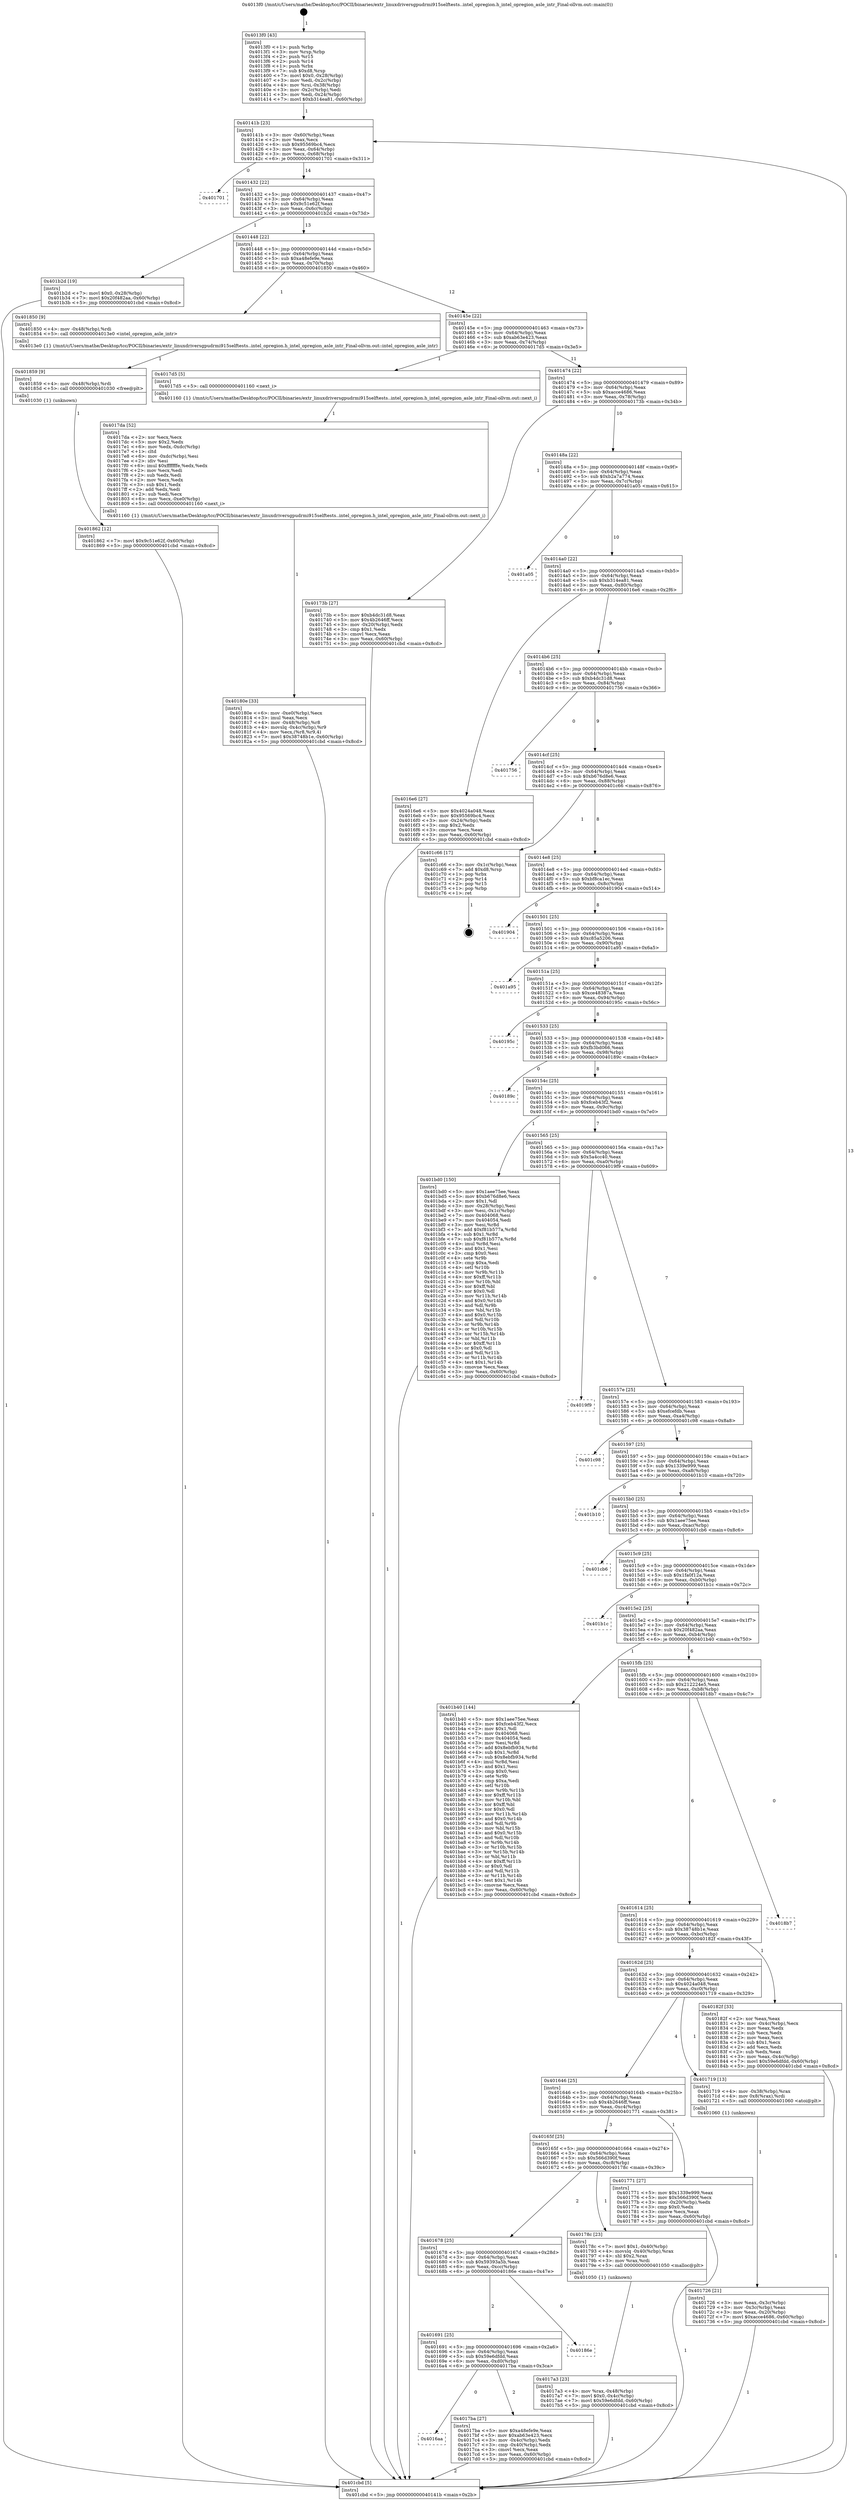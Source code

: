 digraph "0x4013f0" {
  label = "0x4013f0 (/mnt/c/Users/mathe/Desktop/tcc/POCII/binaries/extr_linuxdriversgpudrmi915selftests..intel_opregion.h_intel_opregion_asle_intr_Final-ollvm.out::main(0))"
  labelloc = "t"
  node[shape=record]

  Entry [label="",width=0.3,height=0.3,shape=circle,fillcolor=black,style=filled]
  "0x40141b" [label="{
     0x40141b [23]\l
     | [instrs]\l
     &nbsp;&nbsp;0x40141b \<+3\>: mov -0x60(%rbp),%eax\l
     &nbsp;&nbsp;0x40141e \<+2\>: mov %eax,%ecx\l
     &nbsp;&nbsp;0x401420 \<+6\>: sub $0x95569bc4,%ecx\l
     &nbsp;&nbsp;0x401426 \<+3\>: mov %eax,-0x64(%rbp)\l
     &nbsp;&nbsp;0x401429 \<+3\>: mov %ecx,-0x68(%rbp)\l
     &nbsp;&nbsp;0x40142c \<+6\>: je 0000000000401701 \<main+0x311\>\l
  }"]
  "0x401701" [label="{
     0x401701\l
  }", style=dashed]
  "0x401432" [label="{
     0x401432 [22]\l
     | [instrs]\l
     &nbsp;&nbsp;0x401432 \<+5\>: jmp 0000000000401437 \<main+0x47\>\l
     &nbsp;&nbsp;0x401437 \<+3\>: mov -0x64(%rbp),%eax\l
     &nbsp;&nbsp;0x40143a \<+5\>: sub $0x9c51e62f,%eax\l
     &nbsp;&nbsp;0x40143f \<+3\>: mov %eax,-0x6c(%rbp)\l
     &nbsp;&nbsp;0x401442 \<+6\>: je 0000000000401b2d \<main+0x73d\>\l
  }"]
  Exit [label="",width=0.3,height=0.3,shape=circle,fillcolor=black,style=filled,peripheries=2]
  "0x401b2d" [label="{
     0x401b2d [19]\l
     | [instrs]\l
     &nbsp;&nbsp;0x401b2d \<+7\>: movl $0x0,-0x28(%rbp)\l
     &nbsp;&nbsp;0x401b34 \<+7\>: movl $0x20f482aa,-0x60(%rbp)\l
     &nbsp;&nbsp;0x401b3b \<+5\>: jmp 0000000000401cbd \<main+0x8cd\>\l
  }"]
  "0x401448" [label="{
     0x401448 [22]\l
     | [instrs]\l
     &nbsp;&nbsp;0x401448 \<+5\>: jmp 000000000040144d \<main+0x5d\>\l
     &nbsp;&nbsp;0x40144d \<+3\>: mov -0x64(%rbp),%eax\l
     &nbsp;&nbsp;0x401450 \<+5\>: sub $0xa48efe9e,%eax\l
     &nbsp;&nbsp;0x401455 \<+3\>: mov %eax,-0x70(%rbp)\l
     &nbsp;&nbsp;0x401458 \<+6\>: je 0000000000401850 \<main+0x460\>\l
  }"]
  "0x401862" [label="{
     0x401862 [12]\l
     | [instrs]\l
     &nbsp;&nbsp;0x401862 \<+7\>: movl $0x9c51e62f,-0x60(%rbp)\l
     &nbsp;&nbsp;0x401869 \<+5\>: jmp 0000000000401cbd \<main+0x8cd\>\l
  }"]
  "0x401850" [label="{
     0x401850 [9]\l
     | [instrs]\l
     &nbsp;&nbsp;0x401850 \<+4\>: mov -0x48(%rbp),%rdi\l
     &nbsp;&nbsp;0x401854 \<+5\>: call 00000000004013e0 \<intel_opregion_asle_intr\>\l
     | [calls]\l
     &nbsp;&nbsp;0x4013e0 \{1\} (/mnt/c/Users/mathe/Desktop/tcc/POCII/binaries/extr_linuxdriversgpudrmi915selftests..intel_opregion.h_intel_opregion_asle_intr_Final-ollvm.out::intel_opregion_asle_intr)\l
  }"]
  "0x40145e" [label="{
     0x40145e [22]\l
     | [instrs]\l
     &nbsp;&nbsp;0x40145e \<+5\>: jmp 0000000000401463 \<main+0x73\>\l
     &nbsp;&nbsp;0x401463 \<+3\>: mov -0x64(%rbp),%eax\l
     &nbsp;&nbsp;0x401466 \<+5\>: sub $0xab63e423,%eax\l
     &nbsp;&nbsp;0x40146b \<+3\>: mov %eax,-0x74(%rbp)\l
     &nbsp;&nbsp;0x40146e \<+6\>: je 00000000004017d5 \<main+0x3e5\>\l
  }"]
  "0x401859" [label="{
     0x401859 [9]\l
     | [instrs]\l
     &nbsp;&nbsp;0x401859 \<+4\>: mov -0x48(%rbp),%rdi\l
     &nbsp;&nbsp;0x40185d \<+5\>: call 0000000000401030 \<free@plt\>\l
     | [calls]\l
     &nbsp;&nbsp;0x401030 \{1\} (unknown)\l
  }"]
  "0x4017d5" [label="{
     0x4017d5 [5]\l
     | [instrs]\l
     &nbsp;&nbsp;0x4017d5 \<+5\>: call 0000000000401160 \<next_i\>\l
     | [calls]\l
     &nbsp;&nbsp;0x401160 \{1\} (/mnt/c/Users/mathe/Desktop/tcc/POCII/binaries/extr_linuxdriversgpudrmi915selftests..intel_opregion.h_intel_opregion_asle_intr_Final-ollvm.out::next_i)\l
  }"]
  "0x401474" [label="{
     0x401474 [22]\l
     | [instrs]\l
     &nbsp;&nbsp;0x401474 \<+5\>: jmp 0000000000401479 \<main+0x89\>\l
     &nbsp;&nbsp;0x401479 \<+3\>: mov -0x64(%rbp),%eax\l
     &nbsp;&nbsp;0x40147c \<+5\>: sub $0xacce4686,%eax\l
     &nbsp;&nbsp;0x401481 \<+3\>: mov %eax,-0x78(%rbp)\l
     &nbsp;&nbsp;0x401484 \<+6\>: je 000000000040173b \<main+0x34b\>\l
  }"]
  "0x40180e" [label="{
     0x40180e [33]\l
     | [instrs]\l
     &nbsp;&nbsp;0x40180e \<+6\>: mov -0xe0(%rbp),%ecx\l
     &nbsp;&nbsp;0x401814 \<+3\>: imul %eax,%ecx\l
     &nbsp;&nbsp;0x401817 \<+4\>: mov -0x48(%rbp),%r8\l
     &nbsp;&nbsp;0x40181b \<+4\>: movslq -0x4c(%rbp),%r9\l
     &nbsp;&nbsp;0x40181f \<+4\>: mov %ecx,(%r8,%r9,4)\l
     &nbsp;&nbsp;0x401823 \<+7\>: movl $0x38748b1e,-0x60(%rbp)\l
     &nbsp;&nbsp;0x40182a \<+5\>: jmp 0000000000401cbd \<main+0x8cd\>\l
  }"]
  "0x40173b" [label="{
     0x40173b [27]\l
     | [instrs]\l
     &nbsp;&nbsp;0x40173b \<+5\>: mov $0xb4dc31d8,%eax\l
     &nbsp;&nbsp;0x401740 \<+5\>: mov $0x4b2646ff,%ecx\l
     &nbsp;&nbsp;0x401745 \<+3\>: mov -0x20(%rbp),%edx\l
     &nbsp;&nbsp;0x401748 \<+3\>: cmp $0x1,%edx\l
     &nbsp;&nbsp;0x40174b \<+3\>: cmovl %ecx,%eax\l
     &nbsp;&nbsp;0x40174e \<+3\>: mov %eax,-0x60(%rbp)\l
     &nbsp;&nbsp;0x401751 \<+5\>: jmp 0000000000401cbd \<main+0x8cd\>\l
  }"]
  "0x40148a" [label="{
     0x40148a [22]\l
     | [instrs]\l
     &nbsp;&nbsp;0x40148a \<+5\>: jmp 000000000040148f \<main+0x9f\>\l
     &nbsp;&nbsp;0x40148f \<+3\>: mov -0x64(%rbp),%eax\l
     &nbsp;&nbsp;0x401492 \<+5\>: sub $0xb2a7a774,%eax\l
     &nbsp;&nbsp;0x401497 \<+3\>: mov %eax,-0x7c(%rbp)\l
     &nbsp;&nbsp;0x40149a \<+6\>: je 0000000000401a05 \<main+0x615\>\l
  }"]
  "0x4017da" [label="{
     0x4017da [52]\l
     | [instrs]\l
     &nbsp;&nbsp;0x4017da \<+2\>: xor %ecx,%ecx\l
     &nbsp;&nbsp;0x4017dc \<+5\>: mov $0x2,%edx\l
     &nbsp;&nbsp;0x4017e1 \<+6\>: mov %edx,-0xdc(%rbp)\l
     &nbsp;&nbsp;0x4017e7 \<+1\>: cltd\l
     &nbsp;&nbsp;0x4017e8 \<+6\>: mov -0xdc(%rbp),%esi\l
     &nbsp;&nbsp;0x4017ee \<+2\>: idiv %esi\l
     &nbsp;&nbsp;0x4017f0 \<+6\>: imul $0xfffffffe,%edx,%edx\l
     &nbsp;&nbsp;0x4017f6 \<+2\>: mov %ecx,%edi\l
     &nbsp;&nbsp;0x4017f8 \<+2\>: sub %edx,%edi\l
     &nbsp;&nbsp;0x4017fa \<+2\>: mov %ecx,%edx\l
     &nbsp;&nbsp;0x4017fc \<+3\>: sub $0x1,%edx\l
     &nbsp;&nbsp;0x4017ff \<+2\>: add %edx,%edi\l
     &nbsp;&nbsp;0x401801 \<+2\>: sub %edi,%ecx\l
     &nbsp;&nbsp;0x401803 \<+6\>: mov %ecx,-0xe0(%rbp)\l
     &nbsp;&nbsp;0x401809 \<+5\>: call 0000000000401160 \<next_i\>\l
     | [calls]\l
     &nbsp;&nbsp;0x401160 \{1\} (/mnt/c/Users/mathe/Desktop/tcc/POCII/binaries/extr_linuxdriversgpudrmi915selftests..intel_opregion.h_intel_opregion_asle_intr_Final-ollvm.out::next_i)\l
  }"]
  "0x401a05" [label="{
     0x401a05\l
  }", style=dashed]
  "0x4014a0" [label="{
     0x4014a0 [22]\l
     | [instrs]\l
     &nbsp;&nbsp;0x4014a0 \<+5\>: jmp 00000000004014a5 \<main+0xb5\>\l
     &nbsp;&nbsp;0x4014a5 \<+3\>: mov -0x64(%rbp),%eax\l
     &nbsp;&nbsp;0x4014a8 \<+5\>: sub $0xb314ea81,%eax\l
     &nbsp;&nbsp;0x4014ad \<+3\>: mov %eax,-0x80(%rbp)\l
     &nbsp;&nbsp;0x4014b0 \<+6\>: je 00000000004016e6 \<main+0x2f6\>\l
  }"]
  "0x4016aa" [label="{
     0x4016aa\l
  }", style=dashed]
  "0x4016e6" [label="{
     0x4016e6 [27]\l
     | [instrs]\l
     &nbsp;&nbsp;0x4016e6 \<+5\>: mov $0x4024a048,%eax\l
     &nbsp;&nbsp;0x4016eb \<+5\>: mov $0x95569bc4,%ecx\l
     &nbsp;&nbsp;0x4016f0 \<+3\>: mov -0x24(%rbp),%edx\l
     &nbsp;&nbsp;0x4016f3 \<+3\>: cmp $0x2,%edx\l
     &nbsp;&nbsp;0x4016f6 \<+3\>: cmovne %ecx,%eax\l
     &nbsp;&nbsp;0x4016f9 \<+3\>: mov %eax,-0x60(%rbp)\l
     &nbsp;&nbsp;0x4016fc \<+5\>: jmp 0000000000401cbd \<main+0x8cd\>\l
  }"]
  "0x4014b6" [label="{
     0x4014b6 [25]\l
     | [instrs]\l
     &nbsp;&nbsp;0x4014b6 \<+5\>: jmp 00000000004014bb \<main+0xcb\>\l
     &nbsp;&nbsp;0x4014bb \<+3\>: mov -0x64(%rbp),%eax\l
     &nbsp;&nbsp;0x4014be \<+5\>: sub $0xb4dc31d8,%eax\l
     &nbsp;&nbsp;0x4014c3 \<+6\>: mov %eax,-0x84(%rbp)\l
     &nbsp;&nbsp;0x4014c9 \<+6\>: je 0000000000401756 \<main+0x366\>\l
  }"]
  "0x401cbd" [label="{
     0x401cbd [5]\l
     | [instrs]\l
     &nbsp;&nbsp;0x401cbd \<+5\>: jmp 000000000040141b \<main+0x2b\>\l
  }"]
  "0x4013f0" [label="{
     0x4013f0 [43]\l
     | [instrs]\l
     &nbsp;&nbsp;0x4013f0 \<+1\>: push %rbp\l
     &nbsp;&nbsp;0x4013f1 \<+3\>: mov %rsp,%rbp\l
     &nbsp;&nbsp;0x4013f4 \<+2\>: push %r15\l
     &nbsp;&nbsp;0x4013f6 \<+2\>: push %r14\l
     &nbsp;&nbsp;0x4013f8 \<+1\>: push %rbx\l
     &nbsp;&nbsp;0x4013f9 \<+7\>: sub $0xd8,%rsp\l
     &nbsp;&nbsp;0x401400 \<+7\>: movl $0x0,-0x28(%rbp)\l
     &nbsp;&nbsp;0x401407 \<+3\>: mov %edi,-0x2c(%rbp)\l
     &nbsp;&nbsp;0x40140a \<+4\>: mov %rsi,-0x38(%rbp)\l
     &nbsp;&nbsp;0x40140e \<+3\>: mov -0x2c(%rbp),%edi\l
     &nbsp;&nbsp;0x401411 \<+3\>: mov %edi,-0x24(%rbp)\l
     &nbsp;&nbsp;0x401414 \<+7\>: movl $0xb314ea81,-0x60(%rbp)\l
  }"]
  "0x4017ba" [label="{
     0x4017ba [27]\l
     | [instrs]\l
     &nbsp;&nbsp;0x4017ba \<+5\>: mov $0xa48efe9e,%eax\l
     &nbsp;&nbsp;0x4017bf \<+5\>: mov $0xab63e423,%ecx\l
     &nbsp;&nbsp;0x4017c4 \<+3\>: mov -0x4c(%rbp),%edx\l
     &nbsp;&nbsp;0x4017c7 \<+3\>: cmp -0x40(%rbp),%edx\l
     &nbsp;&nbsp;0x4017ca \<+3\>: cmovl %ecx,%eax\l
     &nbsp;&nbsp;0x4017cd \<+3\>: mov %eax,-0x60(%rbp)\l
     &nbsp;&nbsp;0x4017d0 \<+5\>: jmp 0000000000401cbd \<main+0x8cd\>\l
  }"]
  "0x401756" [label="{
     0x401756\l
  }", style=dashed]
  "0x4014cf" [label="{
     0x4014cf [25]\l
     | [instrs]\l
     &nbsp;&nbsp;0x4014cf \<+5\>: jmp 00000000004014d4 \<main+0xe4\>\l
     &nbsp;&nbsp;0x4014d4 \<+3\>: mov -0x64(%rbp),%eax\l
     &nbsp;&nbsp;0x4014d7 \<+5\>: sub $0xb676d8e6,%eax\l
     &nbsp;&nbsp;0x4014dc \<+6\>: mov %eax,-0x88(%rbp)\l
     &nbsp;&nbsp;0x4014e2 \<+6\>: je 0000000000401c66 \<main+0x876\>\l
  }"]
  "0x401691" [label="{
     0x401691 [25]\l
     | [instrs]\l
     &nbsp;&nbsp;0x401691 \<+5\>: jmp 0000000000401696 \<main+0x2a6\>\l
     &nbsp;&nbsp;0x401696 \<+3\>: mov -0x64(%rbp),%eax\l
     &nbsp;&nbsp;0x401699 \<+5\>: sub $0x59e6dfdd,%eax\l
     &nbsp;&nbsp;0x40169e \<+6\>: mov %eax,-0xd0(%rbp)\l
     &nbsp;&nbsp;0x4016a4 \<+6\>: je 00000000004017ba \<main+0x3ca\>\l
  }"]
  "0x401c66" [label="{
     0x401c66 [17]\l
     | [instrs]\l
     &nbsp;&nbsp;0x401c66 \<+3\>: mov -0x1c(%rbp),%eax\l
     &nbsp;&nbsp;0x401c69 \<+7\>: add $0xd8,%rsp\l
     &nbsp;&nbsp;0x401c70 \<+1\>: pop %rbx\l
     &nbsp;&nbsp;0x401c71 \<+2\>: pop %r14\l
     &nbsp;&nbsp;0x401c73 \<+2\>: pop %r15\l
     &nbsp;&nbsp;0x401c75 \<+1\>: pop %rbp\l
     &nbsp;&nbsp;0x401c76 \<+1\>: ret\l
  }"]
  "0x4014e8" [label="{
     0x4014e8 [25]\l
     | [instrs]\l
     &nbsp;&nbsp;0x4014e8 \<+5\>: jmp 00000000004014ed \<main+0xfd\>\l
     &nbsp;&nbsp;0x4014ed \<+3\>: mov -0x64(%rbp),%eax\l
     &nbsp;&nbsp;0x4014f0 \<+5\>: sub $0xbf8ca1ec,%eax\l
     &nbsp;&nbsp;0x4014f5 \<+6\>: mov %eax,-0x8c(%rbp)\l
     &nbsp;&nbsp;0x4014fb \<+6\>: je 0000000000401904 \<main+0x514\>\l
  }"]
  "0x40186e" [label="{
     0x40186e\l
  }", style=dashed]
  "0x401904" [label="{
     0x401904\l
  }", style=dashed]
  "0x401501" [label="{
     0x401501 [25]\l
     | [instrs]\l
     &nbsp;&nbsp;0x401501 \<+5\>: jmp 0000000000401506 \<main+0x116\>\l
     &nbsp;&nbsp;0x401506 \<+3\>: mov -0x64(%rbp),%eax\l
     &nbsp;&nbsp;0x401509 \<+5\>: sub $0xc85a5206,%eax\l
     &nbsp;&nbsp;0x40150e \<+6\>: mov %eax,-0x90(%rbp)\l
     &nbsp;&nbsp;0x401514 \<+6\>: je 0000000000401a95 \<main+0x6a5\>\l
  }"]
  "0x4017a3" [label="{
     0x4017a3 [23]\l
     | [instrs]\l
     &nbsp;&nbsp;0x4017a3 \<+4\>: mov %rax,-0x48(%rbp)\l
     &nbsp;&nbsp;0x4017a7 \<+7\>: movl $0x0,-0x4c(%rbp)\l
     &nbsp;&nbsp;0x4017ae \<+7\>: movl $0x59e6dfdd,-0x60(%rbp)\l
     &nbsp;&nbsp;0x4017b5 \<+5\>: jmp 0000000000401cbd \<main+0x8cd\>\l
  }"]
  "0x401a95" [label="{
     0x401a95\l
  }", style=dashed]
  "0x40151a" [label="{
     0x40151a [25]\l
     | [instrs]\l
     &nbsp;&nbsp;0x40151a \<+5\>: jmp 000000000040151f \<main+0x12f\>\l
     &nbsp;&nbsp;0x40151f \<+3\>: mov -0x64(%rbp),%eax\l
     &nbsp;&nbsp;0x401522 \<+5\>: sub $0xce48387a,%eax\l
     &nbsp;&nbsp;0x401527 \<+6\>: mov %eax,-0x94(%rbp)\l
     &nbsp;&nbsp;0x40152d \<+6\>: je 000000000040195c \<main+0x56c\>\l
  }"]
  "0x401678" [label="{
     0x401678 [25]\l
     | [instrs]\l
     &nbsp;&nbsp;0x401678 \<+5\>: jmp 000000000040167d \<main+0x28d\>\l
     &nbsp;&nbsp;0x40167d \<+3\>: mov -0x64(%rbp),%eax\l
     &nbsp;&nbsp;0x401680 \<+5\>: sub $0x59393a5b,%eax\l
     &nbsp;&nbsp;0x401685 \<+6\>: mov %eax,-0xcc(%rbp)\l
     &nbsp;&nbsp;0x40168b \<+6\>: je 000000000040186e \<main+0x47e\>\l
  }"]
  "0x40195c" [label="{
     0x40195c\l
  }", style=dashed]
  "0x401533" [label="{
     0x401533 [25]\l
     | [instrs]\l
     &nbsp;&nbsp;0x401533 \<+5\>: jmp 0000000000401538 \<main+0x148\>\l
     &nbsp;&nbsp;0x401538 \<+3\>: mov -0x64(%rbp),%eax\l
     &nbsp;&nbsp;0x40153b \<+5\>: sub $0xfb3bd066,%eax\l
     &nbsp;&nbsp;0x401540 \<+6\>: mov %eax,-0x98(%rbp)\l
     &nbsp;&nbsp;0x401546 \<+6\>: je 000000000040189c \<main+0x4ac\>\l
  }"]
  "0x40178c" [label="{
     0x40178c [23]\l
     | [instrs]\l
     &nbsp;&nbsp;0x40178c \<+7\>: movl $0x1,-0x40(%rbp)\l
     &nbsp;&nbsp;0x401793 \<+4\>: movslq -0x40(%rbp),%rax\l
     &nbsp;&nbsp;0x401797 \<+4\>: shl $0x2,%rax\l
     &nbsp;&nbsp;0x40179b \<+3\>: mov %rax,%rdi\l
     &nbsp;&nbsp;0x40179e \<+5\>: call 0000000000401050 \<malloc@plt\>\l
     | [calls]\l
     &nbsp;&nbsp;0x401050 \{1\} (unknown)\l
  }"]
  "0x40189c" [label="{
     0x40189c\l
  }", style=dashed]
  "0x40154c" [label="{
     0x40154c [25]\l
     | [instrs]\l
     &nbsp;&nbsp;0x40154c \<+5\>: jmp 0000000000401551 \<main+0x161\>\l
     &nbsp;&nbsp;0x401551 \<+3\>: mov -0x64(%rbp),%eax\l
     &nbsp;&nbsp;0x401554 \<+5\>: sub $0xfceb43f2,%eax\l
     &nbsp;&nbsp;0x401559 \<+6\>: mov %eax,-0x9c(%rbp)\l
     &nbsp;&nbsp;0x40155f \<+6\>: je 0000000000401bd0 \<main+0x7e0\>\l
  }"]
  "0x40165f" [label="{
     0x40165f [25]\l
     | [instrs]\l
     &nbsp;&nbsp;0x40165f \<+5\>: jmp 0000000000401664 \<main+0x274\>\l
     &nbsp;&nbsp;0x401664 \<+3\>: mov -0x64(%rbp),%eax\l
     &nbsp;&nbsp;0x401667 \<+5\>: sub $0x566d390f,%eax\l
     &nbsp;&nbsp;0x40166c \<+6\>: mov %eax,-0xc8(%rbp)\l
     &nbsp;&nbsp;0x401672 \<+6\>: je 000000000040178c \<main+0x39c\>\l
  }"]
  "0x401bd0" [label="{
     0x401bd0 [150]\l
     | [instrs]\l
     &nbsp;&nbsp;0x401bd0 \<+5\>: mov $0x1aee75ee,%eax\l
     &nbsp;&nbsp;0x401bd5 \<+5\>: mov $0xb676d8e6,%ecx\l
     &nbsp;&nbsp;0x401bda \<+2\>: mov $0x1,%dl\l
     &nbsp;&nbsp;0x401bdc \<+3\>: mov -0x28(%rbp),%esi\l
     &nbsp;&nbsp;0x401bdf \<+3\>: mov %esi,-0x1c(%rbp)\l
     &nbsp;&nbsp;0x401be2 \<+7\>: mov 0x404068,%esi\l
     &nbsp;&nbsp;0x401be9 \<+7\>: mov 0x404054,%edi\l
     &nbsp;&nbsp;0x401bf0 \<+3\>: mov %esi,%r8d\l
     &nbsp;&nbsp;0x401bf3 \<+7\>: add $0xf81b577a,%r8d\l
     &nbsp;&nbsp;0x401bfa \<+4\>: sub $0x1,%r8d\l
     &nbsp;&nbsp;0x401bfe \<+7\>: sub $0xf81b577a,%r8d\l
     &nbsp;&nbsp;0x401c05 \<+4\>: imul %r8d,%esi\l
     &nbsp;&nbsp;0x401c09 \<+3\>: and $0x1,%esi\l
     &nbsp;&nbsp;0x401c0c \<+3\>: cmp $0x0,%esi\l
     &nbsp;&nbsp;0x401c0f \<+4\>: sete %r9b\l
     &nbsp;&nbsp;0x401c13 \<+3\>: cmp $0xa,%edi\l
     &nbsp;&nbsp;0x401c16 \<+4\>: setl %r10b\l
     &nbsp;&nbsp;0x401c1a \<+3\>: mov %r9b,%r11b\l
     &nbsp;&nbsp;0x401c1d \<+4\>: xor $0xff,%r11b\l
     &nbsp;&nbsp;0x401c21 \<+3\>: mov %r10b,%bl\l
     &nbsp;&nbsp;0x401c24 \<+3\>: xor $0xff,%bl\l
     &nbsp;&nbsp;0x401c27 \<+3\>: xor $0x0,%dl\l
     &nbsp;&nbsp;0x401c2a \<+3\>: mov %r11b,%r14b\l
     &nbsp;&nbsp;0x401c2d \<+4\>: and $0x0,%r14b\l
     &nbsp;&nbsp;0x401c31 \<+3\>: and %dl,%r9b\l
     &nbsp;&nbsp;0x401c34 \<+3\>: mov %bl,%r15b\l
     &nbsp;&nbsp;0x401c37 \<+4\>: and $0x0,%r15b\l
     &nbsp;&nbsp;0x401c3b \<+3\>: and %dl,%r10b\l
     &nbsp;&nbsp;0x401c3e \<+3\>: or %r9b,%r14b\l
     &nbsp;&nbsp;0x401c41 \<+3\>: or %r10b,%r15b\l
     &nbsp;&nbsp;0x401c44 \<+3\>: xor %r15b,%r14b\l
     &nbsp;&nbsp;0x401c47 \<+3\>: or %bl,%r11b\l
     &nbsp;&nbsp;0x401c4a \<+4\>: xor $0xff,%r11b\l
     &nbsp;&nbsp;0x401c4e \<+3\>: or $0x0,%dl\l
     &nbsp;&nbsp;0x401c51 \<+3\>: and %dl,%r11b\l
     &nbsp;&nbsp;0x401c54 \<+3\>: or %r11b,%r14b\l
     &nbsp;&nbsp;0x401c57 \<+4\>: test $0x1,%r14b\l
     &nbsp;&nbsp;0x401c5b \<+3\>: cmovne %ecx,%eax\l
     &nbsp;&nbsp;0x401c5e \<+3\>: mov %eax,-0x60(%rbp)\l
     &nbsp;&nbsp;0x401c61 \<+5\>: jmp 0000000000401cbd \<main+0x8cd\>\l
  }"]
  "0x401565" [label="{
     0x401565 [25]\l
     | [instrs]\l
     &nbsp;&nbsp;0x401565 \<+5\>: jmp 000000000040156a \<main+0x17a\>\l
     &nbsp;&nbsp;0x40156a \<+3\>: mov -0x64(%rbp),%eax\l
     &nbsp;&nbsp;0x40156d \<+5\>: sub $0x5a4cc40,%eax\l
     &nbsp;&nbsp;0x401572 \<+6\>: mov %eax,-0xa0(%rbp)\l
     &nbsp;&nbsp;0x401578 \<+6\>: je 00000000004019f9 \<main+0x609\>\l
  }"]
  "0x401771" [label="{
     0x401771 [27]\l
     | [instrs]\l
     &nbsp;&nbsp;0x401771 \<+5\>: mov $0x1339e999,%eax\l
     &nbsp;&nbsp;0x401776 \<+5\>: mov $0x566d390f,%ecx\l
     &nbsp;&nbsp;0x40177b \<+3\>: mov -0x20(%rbp),%edx\l
     &nbsp;&nbsp;0x40177e \<+3\>: cmp $0x0,%edx\l
     &nbsp;&nbsp;0x401781 \<+3\>: cmove %ecx,%eax\l
     &nbsp;&nbsp;0x401784 \<+3\>: mov %eax,-0x60(%rbp)\l
     &nbsp;&nbsp;0x401787 \<+5\>: jmp 0000000000401cbd \<main+0x8cd\>\l
  }"]
  "0x4019f9" [label="{
     0x4019f9\l
  }", style=dashed]
  "0x40157e" [label="{
     0x40157e [25]\l
     | [instrs]\l
     &nbsp;&nbsp;0x40157e \<+5\>: jmp 0000000000401583 \<main+0x193\>\l
     &nbsp;&nbsp;0x401583 \<+3\>: mov -0x64(%rbp),%eax\l
     &nbsp;&nbsp;0x401586 \<+5\>: sub $0xefcefdb,%eax\l
     &nbsp;&nbsp;0x40158b \<+6\>: mov %eax,-0xa4(%rbp)\l
     &nbsp;&nbsp;0x401591 \<+6\>: je 0000000000401c98 \<main+0x8a8\>\l
  }"]
  "0x401726" [label="{
     0x401726 [21]\l
     | [instrs]\l
     &nbsp;&nbsp;0x401726 \<+3\>: mov %eax,-0x3c(%rbp)\l
     &nbsp;&nbsp;0x401729 \<+3\>: mov -0x3c(%rbp),%eax\l
     &nbsp;&nbsp;0x40172c \<+3\>: mov %eax,-0x20(%rbp)\l
     &nbsp;&nbsp;0x40172f \<+7\>: movl $0xacce4686,-0x60(%rbp)\l
     &nbsp;&nbsp;0x401736 \<+5\>: jmp 0000000000401cbd \<main+0x8cd\>\l
  }"]
  "0x401c98" [label="{
     0x401c98\l
  }", style=dashed]
  "0x401597" [label="{
     0x401597 [25]\l
     | [instrs]\l
     &nbsp;&nbsp;0x401597 \<+5\>: jmp 000000000040159c \<main+0x1ac\>\l
     &nbsp;&nbsp;0x40159c \<+3\>: mov -0x64(%rbp),%eax\l
     &nbsp;&nbsp;0x40159f \<+5\>: sub $0x1339e999,%eax\l
     &nbsp;&nbsp;0x4015a4 \<+6\>: mov %eax,-0xa8(%rbp)\l
     &nbsp;&nbsp;0x4015aa \<+6\>: je 0000000000401b10 \<main+0x720\>\l
  }"]
  "0x401646" [label="{
     0x401646 [25]\l
     | [instrs]\l
     &nbsp;&nbsp;0x401646 \<+5\>: jmp 000000000040164b \<main+0x25b\>\l
     &nbsp;&nbsp;0x40164b \<+3\>: mov -0x64(%rbp),%eax\l
     &nbsp;&nbsp;0x40164e \<+5\>: sub $0x4b2646ff,%eax\l
     &nbsp;&nbsp;0x401653 \<+6\>: mov %eax,-0xc4(%rbp)\l
     &nbsp;&nbsp;0x401659 \<+6\>: je 0000000000401771 \<main+0x381\>\l
  }"]
  "0x401b10" [label="{
     0x401b10\l
  }", style=dashed]
  "0x4015b0" [label="{
     0x4015b0 [25]\l
     | [instrs]\l
     &nbsp;&nbsp;0x4015b0 \<+5\>: jmp 00000000004015b5 \<main+0x1c5\>\l
     &nbsp;&nbsp;0x4015b5 \<+3\>: mov -0x64(%rbp),%eax\l
     &nbsp;&nbsp;0x4015b8 \<+5\>: sub $0x1aee75ee,%eax\l
     &nbsp;&nbsp;0x4015bd \<+6\>: mov %eax,-0xac(%rbp)\l
     &nbsp;&nbsp;0x4015c3 \<+6\>: je 0000000000401cb6 \<main+0x8c6\>\l
  }"]
  "0x401719" [label="{
     0x401719 [13]\l
     | [instrs]\l
     &nbsp;&nbsp;0x401719 \<+4\>: mov -0x38(%rbp),%rax\l
     &nbsp;&nbsp;0x40171d \<+4\>: mov 0x8(%rax),%rdi\l
     &nbsp;&nbsp;0x401721 \<+5\>: call 0000000000401060 \<atoi@plt\>\l
     | [calls]\l
     &nbsp;&nbsp;0x401060 \{1\} (unknown)\l
  }"]
  "0x401cb6" [label="{
     0x401cb6\l
  }", style=dashed]
  "0x4015c9" [label="{
     0x4015c9 [25]\l
     | [instrs]\l
     &nbsp;&nbsp;0x4015c9 \<+5\>: jmp 00000000004015ce \<main+0x1de\>\l
     &nbsp;&nbsp;0x4015ce \<+3\>: mov -0x64(%rbp),%eax\l
     &nbsp;&nbsp;0x4015d1 \<+5\>: sub $0x1fa0f12a,%eax\l
     &nbsp;&nbsp;0x4015d6 \<+6\>: mov %eax,-0xb0(%rbp)\l
     &nbsp;&nbsp;0x4015dc \<+6\>: je 0000000000401b1c \<main+0x72c\>\l
  }"]
  "0x40162d" [label="{
     0x40162d [25]\l
     | [instrs]\l
     &nbsp;&nbsp;0x40162d \<+5\>: jmp 0000000000401632 \<main+0x242\>\l
     &nbsp;&nbsp;0x401632 \<+3\>: mov -0x64(%rbp),%eax\l
     &nbsp;&nbsp;0x401635 \<+5\>: sub $0x4024a048,%eax\l
     &nbsp;&nbsp;0x40163a \<+6\>: mov %eax,-0xc0(%rbp)\l
     &nbsp;&nbsp;0x401640 \<+6\>: je 0000000000401719 \<main+0x329\>\l
  }"]
  "0x401b1c" [label="{
     0x401b1c\l
  }", style=dashed]
  "0x4015e2" [label="{
     0x4015e2 [25]\l
     | [instrs]\l
     &nbsp;&nbsp;0x4015e2 \<+5\>: jmp 00000000004015e7 \<main+0x1f7\>\l
     &nbsp;&nbsp;0x4015e7 \<+3\>: mov -0x64(%rbp),%eax\l
     &nbsp;&nbsp;0x4015ea \<+5\>: sub $0x20f482aa,%eax\l
     &nbsp;&nbsp;0x4015ef \<+6\>: mov %eax,-0xb4(%rbp)\l
     &nbsp;&nbsp;0x4015f5 \<+6\>: je 0000000000401b40 \<main+0x750\>\l
  }"]
  "0x40182f" [label="{
     0x40182f [33]\l
     | [instrs]\l
     &nbsp;&nbsp;0x40182f \<+2\>: xor %eax,%eax\l
     &nbsp;&nbsp;0x401831 \<+3\>: mov -0x4c(%rbp),%ecx\l
     &nbsp;&nbsp;0x401834 \<+2\>: mov %eax,%edx\l
     &nbsp;&nbsp;0x401836 \<+2\>: sub %ecx,%edx\l
     &nbsp;&nbsp;0x401838 \<+2\>: mov %eax,%ecx\l
     &nbsp;&nbsp;0x40183a \<+3\>: sub $0x1,%ecx\l
     &nbsp;&nbsp;0x40183d \<+2\>: add %ecx,%edx\l
     &nbsp;&nbsp;0x40183f \<+2\>: sub %edx,%eax\l
     &nbsp;&nbsp;0x401841 \<+3\>: mov %eax,-0x4c(%rbp)\l
     &nbsp;&nbsp;0x401844 \<+7\>: movl $0x59e6dfdd,-0x60(%rbp)\l
     &nbsp;&nbsp;0x40184b \<+5\>: jmp 0000000000401cbd \<main+0x8cd\>\l
  }"]
  "0x401b40" [label="{
     0x401b40 [144]\l
     | [instrs]\l
     &nbsp;&nbsp;0x401b40 \<+5\>: mov $0x1aee75ee,%eax\l
     &nbsp;&nbsp;0x401b45 \<+5\>: mov $0xfceb43f2,%ecx\l
     &nbsp;&nbsp;0x401b4a \<+2\>: mov $0x1,%dl\l
     &nbsp;&nbsp;0x401b4c \<+7\>: mov 0x404068,%esi\l
     &nbsp;&nbsp;0x401b53 \<+7\>: mov 0x404054,%edi\l
     &nbsp;&nbsp;0x401b5a \<+3\>: mov %esi,%r8d\l
     &nbsp;&nbsp;0x401b5d \<+7\>: add $0x8ebfb934,%r8d\l
     &nbsp;&nbsp;0x401b64 \<+4\>: sub $0x1,%r8d\l
     &nbsp;&nbsp;0x401b68 \<+7\>: sub $0x8ebfb934,%r8d\l
     &nbsp;&nbsp;0x401b6f \<+4\>: imul %r8d,%esi\l
     &nbsp;&nbsp;0x401b73 \<+3\>: and $0x1,%esi\l
     &nbsp;&nbsp;0x401b76 \<+3\>: cmp $0x0,%esi\l
     &nbsp;&nbsp;0x401b79 \<+4\>: sete %r9b\l
     &nbsp;&nbsp;0x401b7d \<+3\>: cmp $0xa,%edi\l
     &nbsp;&nbsp;0x401b80 \<+4\>: setl %r10b\l
     &nbsp;&nbsp;0x401b84 \<+3\>: mov %r9b,%r11b\l
     &nbsp;&nbsp;0x401b87 \<+4\>: xor $0xff,%r11b\l
     &nbsp;&nbsp;0x401b8b \<+3\>: mov %r10b,%bl\l
     &nbsp;&nbsp;0x401b8e \<+3\>: xor $0xff,%bl\l
     &nbsp;&nbsp;0x401b91 \<+3\>: xor $0x0,%dl\l
     &nbsp;&nbsp;0x401b94 \<+3\>: mov %r11b,%r14b\l
     &nbsp;&nbsp;0x401b97 \<+4\>: and $0x0,%r14b\l
     &nbsp;&nbsp;0x401b9b \<+3\>: and %dl,%r9b\l
     &nbsp;&nbsp;0x401b9e \<+3\>: mov %bl,%r15b\l
     &nbsp;&nbsp;0x401ba1 \<+4\>: and $0x0,%r15b\l
     &nbsp;&nbsp;0x401ba5 \<+3\>: and %dl,%r10b\l
     &nbsp;&nbsp;0x401ba8 \<+3\>: or %r9b,%r14b\l
     &nbsp;&nbsp;0x401bab \<+3\>: or %r10b,%r15b\l
     &nbsp;&nbsp;0x401bae \<+3\>: xor %r15b,%r14b\l
     &nbsp;&nbsp;0x401bb1 \<+3\>: or %bl,%r11b\l
     &nbsp;&nbsp;0x401bb4 \<+4\>: xor $0xff,%r11b\l
     &nbsp;&nbsp;0x401bb8 \<+3\>: or $0x0,%dl\l
     &nbsp;&nbsp;0x401bbb \<+3\>: and %dl,%r11b\l
     &nbsp;&nbsp;0x401bbe \<+3\>: or %r11b,%r14b\l
     &nbsp;&nbsp;0x401bc1 \<+4\>: test $0x1,%r14b\l
     &nbsp;&nbsp;0x401bc5 \<+3\>: cmovne %ecx,%eax\l
     &nbsp;&nbsp;0x401bc8 \<+3\>: mov %eax,-0x60(%rbp)\l
     &nbsp;&nbsp;0x401bcb \<+5\>: jmp 0000000000401cbd \<main+0x8cd\>\l
  }"]
  "0x4015fb" [label="{
     0x4015fb [25]\l
     | [instrs]\l
     &nbsp;&nbsp;0x4015fb \<+5\>: jmp 0000000000401600 \<main+0x210\>\l
     &nbsp;&nbsp;0x401600 \<+3\>: mov -0x64(%rbp),%eax\l
     &nbsp;&nbsp;0x401603 \<+5\>: sub $0x212224e5,%eax\l
     &nbsp;&nbsp;0x401608 \<+6\>: mov %eax,-0xb8(%rbp)\l
     &nbsp;&nbsp;0x40160e \<+6\>: je 00000000004018b7 \<main+0x4c7\>\l
  }"]
  "0x401614" [label="{
     0x401614 [25]\l
     | [instrs]\l
     &nbsp;&nbsp;0x401614 \<+5\>: jmp 0000000000401619 \<main+0x229\>\l
     &nbsp;&nbsp;0x401619 \<+3\>: mov -0x64(%rbp),%eax\l
     &nbsp;&nbsp;0x40161c \<+5\>: sub $0x38748b1e,%eax\l
     &nbsp;&nbsp;0x401621 \<+6\>: mov %eax,-0xbc(%rbp)\l
     &nbsp;&nbsp;0x401627 \<+6\>: je 000000000040182f \<main+0x43f\>\l
  }"]
  "0x4018b7" [label="{
     0x4018b7\l
  }", style=dashed]
  Entry -> "0x4013f0" [label=" 1"]
  "0x40141b" -> "0x401701" [label=" 0"]
  "0x40141b" -> "0x401432" [label=" 14"]
  "0x401c66" -> Exit [label=" 1"]
  "0x401432" -> "0x401b2d" [label=" 1"]
  "0x401432" -> "0x401448" [label=" 13"]
  "0x401bd0" -> "0x401cbd" [label=" 1"]
  "0x401448" -> "0x401850" [label=" 1"]
  "0x401448" -> "0x40145e" [label=" 12"]
  "0x401b40" -> "0x401cbd" [label=" 1"]
  "0x40145e" -> "0x4017d5" [label=" 1"]
  "0x40145e" -> "0x401474" [label=" 11"]
  "0x401b2d" -> "0x401cbd" [label=" 1"]
  "0x401474" -> "0x40173b" [label=" 1"]
  "0x401474" -> "0x40148a" [label=" 10"]
  "0x401862" -> "0x401cbd" [label=" 1"]
  "0x40148a" -> "0x401a05" [label=" 0"]
  "0x40148a" -> "0x4014a0" [label=" 10"]
  "0x401859" -> "0x401862" [label=" 1"]
  "0x4014a0" -> "0x4016e6" [label=" 1"]
  "0x4014a0" -> "0x4014b6" [label=" 9"]
  "0x4016e6" -> "0x401cbd" [label=" 1"]
  "0x4013f0" -> "0x40141b" [label=" 1"]
  "0x401cbd" -> "0x40141b" [label=" 13"]
  "0x401850" -> "0x401859" [label=" 1"]
  "0x4014b6" -> "0x401756" [label=" 0"]
  "0x4014b6" -> "0x4014cf" [label=" 9"]
  "0x40182f" -> "0x401cbd" [label=" 1"]
  "0x4014cf" -> "0x401c66" [label=" 1"]
  "0x4014cf" -> "0x4014e8" [label=" 8"]
  "0x4017da" -> "0x40180e" [label=" 1"]
  "0x4014e8" -> "0x401904" [label=" 0"]
  "0x4014e8" -> "0x401501" [label=" 8"]
  "0x4017d5" -> "0x4017da" [label=" 1"]
  "0x401501" -> "0x401a95" [label=" 0"]
  "0x401501" -> "0x40151a" [label=" 8"]
  "0x401691" -> "0x4016aa" [label=" 0"]
  "0x40151a" -> "0x40195c" [label=" 0"]
  "0x40151a" -> "0x401533" [label=" 8"]
  "0x401691" -> "0x4017ba" [label=" 2"]
  "0x401533" -> "0x40189c" [label=" 0"]
  "0x401533" -> "0x40154c" [label=" 8"]
  "0x40180e" -> "0x401cbd" [label=" 1"]
  "0x40154c" -> "0x401bd0" [label=" 1"]
  "0x40154c" -> "0x401565" [label=" 7"]
  "0x401678" -> "0x40186e" [label=" 0"]
  "0x401565" -> "0x4019f9" [label=" 0"]
  "0x401565" -> "0x40157e" [label=" 7"]
  "0x4017ba" -> "0x401cbd" [label=" 2"]
  "0x40157e" -> "0x401c98" [label=" 0"]
  "0x40157e" -> "0x401597" [label=" 7"]
  "0x40178c" -> "0x4017a3" [label=" 1"]
  "0x401597" -> "0x401b10" [label=" 0"]
  "0x401597" -> "0x4015b0" [label=" 7"]
  "0x40165f" -> "0x401678" [label=" 2"]
  "0x4015b0" -> "0x401cb6" [label=" 0"]
  "0x4015b0" -> "0x4015c9" [label=" 7"]
  "0x40165f" -> "0x40178c" [label=" 1"]
  "0x4015c9" -> "0x401b1c" [label=" 0"]
  "0x4015c9" -> "0x4015e2" [label=" 7"]
  "0x401771" -> "0x401cbd" [label=" 1"]
  "0x4015e2" -> "0x401b40" [label=" 1"]
  "0x4015e2" -> "0x4015fb" [label=" 6"]
  "0x401646" -> "0x40165f" [label=" 3"]
  "0x4015fb" -> "0x4018b7" [label=" 0"]
  "0x4015fb" -> "0x401614" [label=" 6"]
  "0x401646" -> "0x401771" [label=" 1"]
  "0x401614" -> "0x40182f" [label=" 1"]
  "0x401614" -> "0x40162d" [label=" 5"]
  "0x401678" -> "0x401691" [label=" 2"]
  "0x40162d" -> "0x401719" [label=" 1"]
  "0x40162d" -> "0x401646" [label=" 4"]
  "0x401719" -> "0x401726" [label=" 1"]
  "0x401726" -> "0x401cbd" [label=" 1"]
  "0x40173b" -> "0x401cbd" [label=" 1"]
  "0x4017a3" -> "0x401cbd" [label=" 1"]
}
